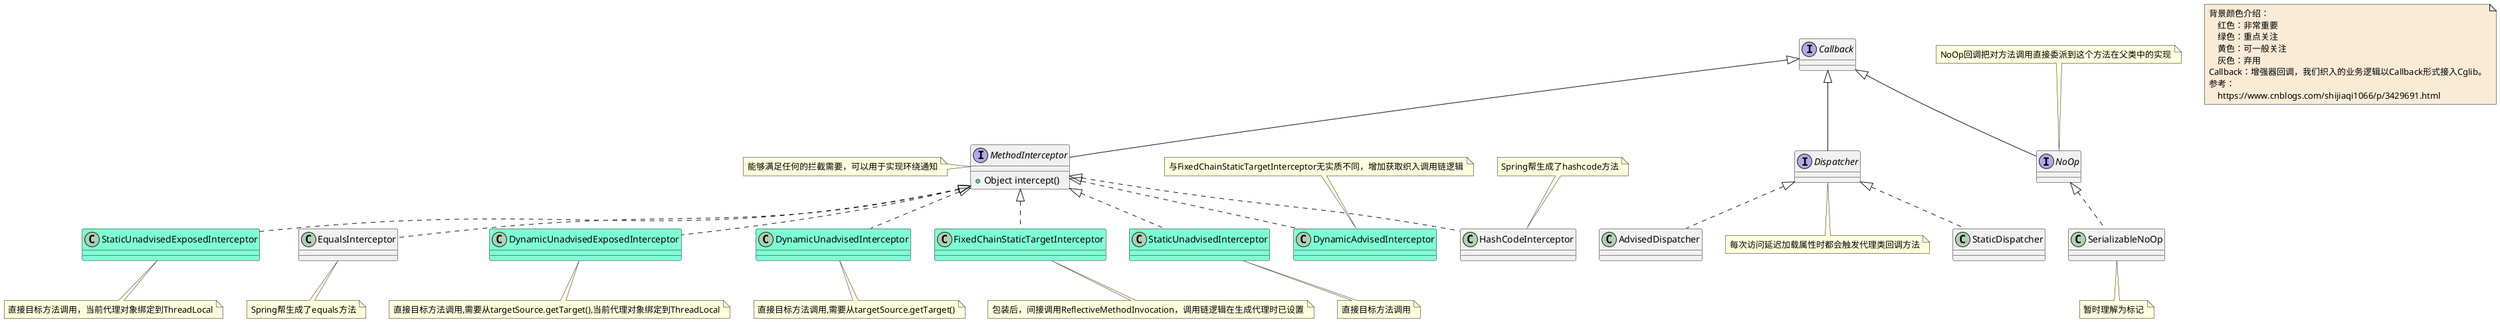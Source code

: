 @startuml

note  as N1 #FAEBD7
    背景颜色介绍：
        红色：非常重要
        绿色：重点关注
        黄色：可一般关注
        灰色：弃用
    Callback：增强器回调，我们织入的业务逻辑以Callback形式接入Cglib。
    参考：
        https://www.cnblogs.com/shijiaqi1066/p/3429691.html
end note

interface Callback
class AdvisedDispatcher
class EqualsInterceptor
note bottom : Spring帮生成了equals方法
interface Dispatcher
note bottom : 每次访问延迟加载属性时都会触发代理类回调方法
class DynamicAdvisedInterceptor #7FFFD4
note top : 与FixedChainStaticTargetInterceptor无实质不同，增加获取织入调用链逻辑
class DynamicUnadvisedExposedInterceptor #7FFFD4
note bottom : 直接目标方法调用,需要从targetSource.getTarget(),当前代理对象绑定到ThreadLocal
class DynamicUnadvisedInterceptor #7FFFD4
note bottom : 直接目标方法调用,需要从targetSource.getTarget()
class FixedChainStaticTargetInterceptor #7FFFD4
note bottom : 包装后，间接调用ReflectiveMethodInvocation，调用链逻辑在生成代理时已设置
class HashCodeInterceptor
note top : Spring帮生成了hashcode方法
interface MethodInterceptor
MethodInterceptor : +Object intercept()
note left : 能够满足任何的拦截需要，可以用于实现环绕通知
interface NoOp
note top : NoOp回调把对方法调用直接委派到这个方法在父类中的实现
class SerializableNoOp
note bottom : 暂时理解为标记
class StaticDispatcher
class StaticUnadvisedInterceptor #7FFFD4
note bottom : 直接目标方法调用
class StaticUnadvisedExposedInterceptor #7FFFD4
note bottom : 直接目标方法调用，当前代理对象绑定到ThreadLocal





Callback <|-- Dispatcher
Callback <|-- MethodInterceptor
Callback <|-- NoOp



Dispatcher <|.. AdvisedDispatcher
Dispatcher <|.. StaticDispatcher


MethodInterceptor <|.. EqualsInterceptor
MethodInterceptor <|.. FixedChainStaticTargetInterceptor
MethodInterceptor <|.. DynamicAdvisedInterceptor
MethodInterceptor <|.. DynamicUnadvisedExposedInterceptor
MethodInterceptor <|.. DynamicUnadvisedInterceptor
MethodInterceptor <|.. HashCodeInterceptor
MethodInterceptor <|.. StaticUnadvisedExposedInterceptor
MethodInterceptor <|.. StaticUnadvisedInterceptor


NoOp <|.. SerializableNoOp



@enduml